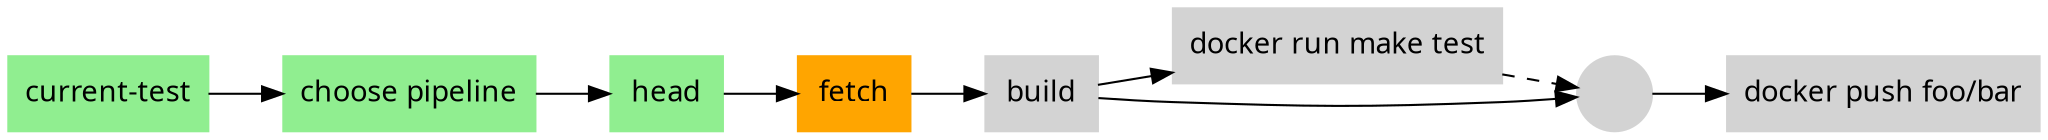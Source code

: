 digraph pipeline {
  graph [fontname="ui-system,sans-serif"]
  node [fontname="ui-system,sans-serif",shape="box"]
  edge [fontname="ui-system,sans-serif"]
  rankdir=LR
  n3 [label="current-test",color="#90ee90",fillcolor="#90ee90",style="filled"]
  n2 [label="choose pipeline",color="#90ee90",fillcolor="#90ee90",style="filled"]
  n8 [label="head",color="#90ee90",fillcolor="#90ee90",style="filled"]
  n7 [label="fetch",color="#ffa500",fillcolor="#ffa500",style="filled"]
  n6 [label="build",color="#d3d3d3",fillcolor="#d3d3d3",style="filled"]
  n5 [label="docker run make test",color="#d3d3d3",fillcolor="#d3d3d3",style="filled"]
  n4 [label="",color="#d3d3d3",fillcolor="#d3d3d3",style="filled",shape="circle"]
  n1 [label="docker push foo/bar",color="#d3d3d3",fillcolor="#d3d3d3",style="filled"]
  n4 -> n1
  n6 -> n4
  n5 -> n4 [style="dashed"]
  n6 -> n5
  n7 -> n6
  n8 -> n7
  n2 -> n8
  n3 -> n2
  }
